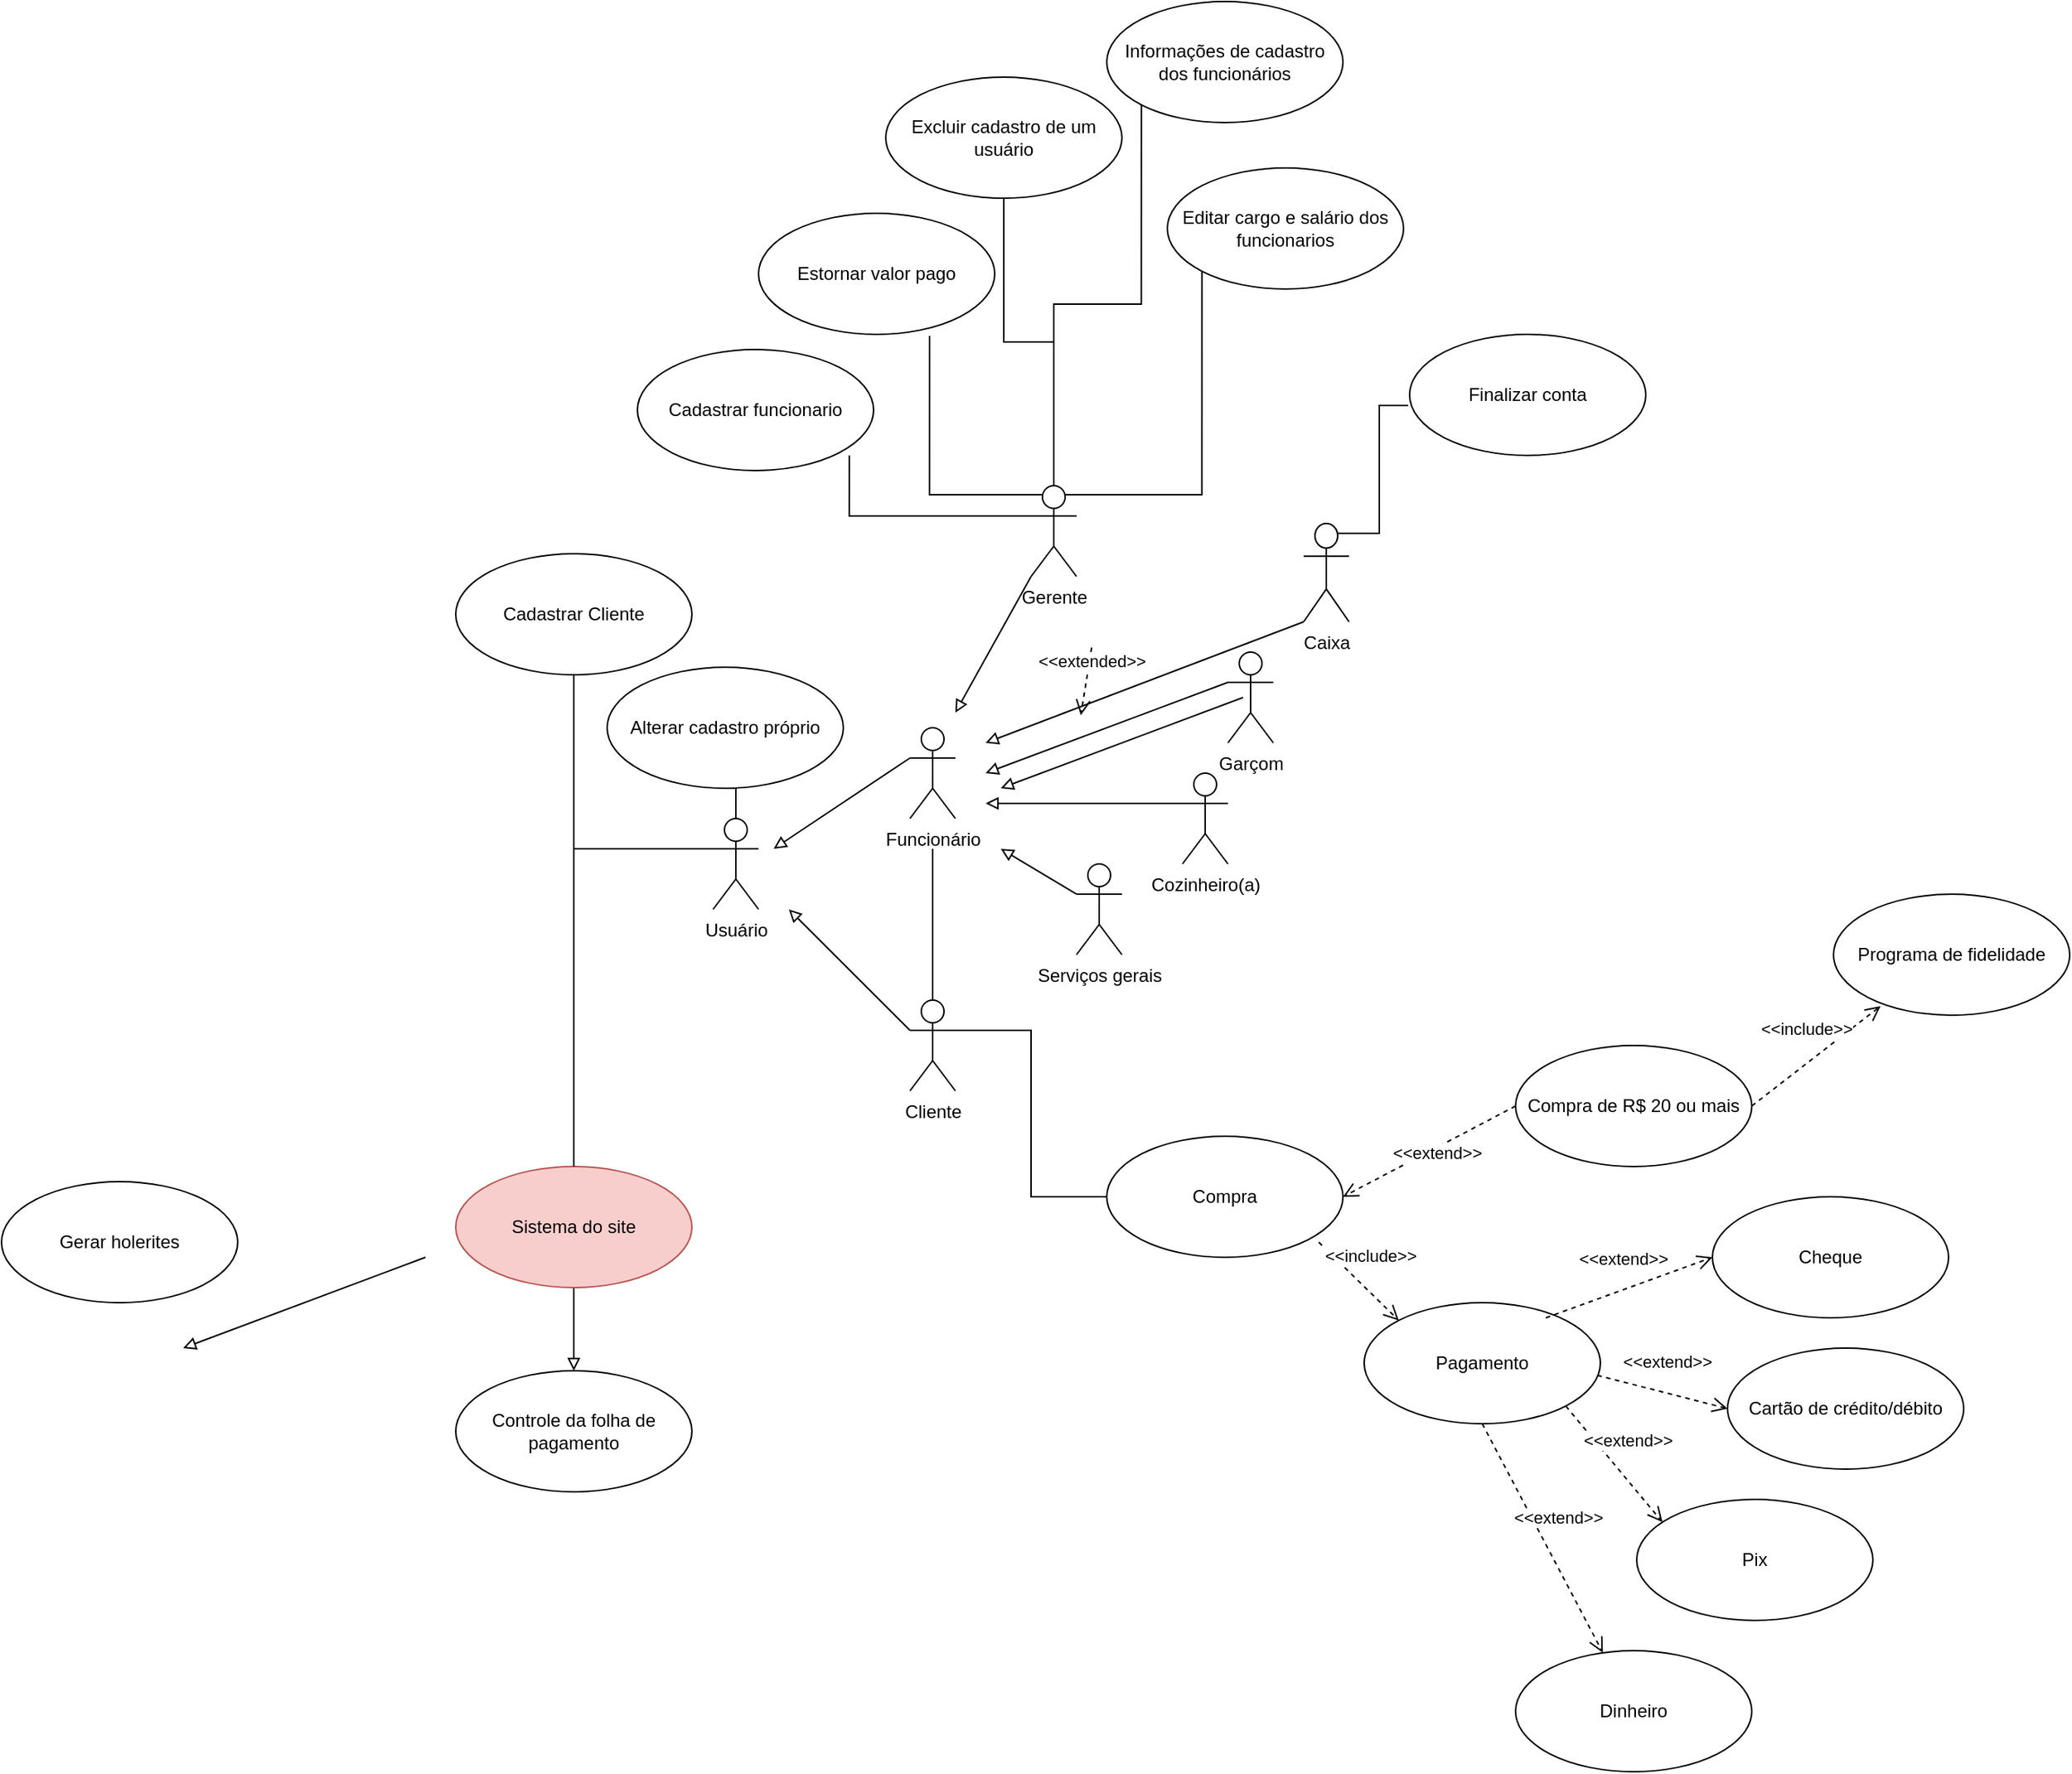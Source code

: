 <mxfile version="14.8.0" type="github">
  <diagram id="FbbW2fQmTggYpI_9AsRe" name="Page-1">
    <mxGraphModel dx="1612" dy="512" grid="1" gridSize="10" guides="1" tooltips="1" connect="1" arrows="1" fold="1" page="1" pageScale="1" pageWidth="827" pageHeight="1169" math="0" shadow="0">
      <root>
        <mxCell id="0" />
        <mxCell id="1" parent="0" />
        <mxCell id="g2Q05PXCTVxbgeH1rCP--51" style="edgeStyle=orthogonalEdgeStyle;rounded=0;orthogonalLoop=1;jettySize=auto;html=1;exitX=0.5;exitY=1;exitDx=0;exitDy=0;entryX=0.5;entryY=0;entryDx=0;entryDy=0;endArrow=block;endFill=0;" edge="1" parent="1" source="t3Jh7l3G9r-InBYetcF1-27" target="g2Q05PXCTVxbgeH1rCP--50">
          <mxGeometry relative="1" as="geometry" />
        </mxCell>
        <mxCell id="t3Jh7l3G9r-InBYetcF1-27" value="Sistema do site" style="ellipse;whiteSpace=wrap;html=1;fillColor=#f8cecc;strokeColor=#b85450;" parent="1" vertex="1">
          <mxGeometry x="10" y="940" width="156" height="80" as="geometry" />
        </mxCell>
        <mxCell id="t3Jh7l3G9r-InBYetcF1-28" value="Funcionário" style="shape=umlActor;verticalLabelPosition=bottom;verticalAlign=top;html=1;outlineConnect=0;" parent="1" vertex="1">
          <mxGeometry x="310" y="650" width="30" height="60" as="geometry" />
        </mxCell>
        <mxCell id="t3Jh7l3G9r-InBYetcF1-36" style="edgeStyle=orthogonalEdgeStyle;rounded=0;jumpSize=11;orthogonalLoop=1;jettySize=auto;html=1;exitX=0.5;exitY=0;exitDx=0;exitDy=0;exitPerimeter=0;fontSize=15;startArrow=none;startFill=0;endArrow=none;endFill=0;startSize=13;" parent="1" source="t3Jh7l3G9r-InBYetcF1-29" edge="1">
          <mxGeometry relative="1" as="geometry">
            <mxPoint x="325" y="730" as="targetPoint" />
          </mxGeometry>
        </mxCell>
        <mxCell id="g2Q05PXCTVxbgeH1rCP--18" style="edgeStyle=orthogonalEdgeStyle;rounded=0;orthogonalLoop=1;jettySize=auto;html=1;exitX=1;exitY=0.333;exitDx=0;exitDy=0;exitPerimeter=0;entryX=0;entryY=0.5;entryDx=0;entryDy=0;endArrow=none;endFill=0;" edge="1" parent="1" source="t3Jh7l3G9r-InBYetcF1-29" target="g2Q05PXCTVxbgeH1rCP--17">
          <mxGeometry relative="1" as="geometry" />
        </mxCell>
        <mxCell id="t3Jh7l3G9r-InBYetcF1-29" value="Cliente" style="shape=umlActor;verticalLabelPosition=bottom;verticalAlign=top;html=1;outlineConnect=0;" parent="1" vertex="1">
          <mxGeometry x="310" y="830" width="30" height="60" as="geometry" />
        </mxCell>
        <mxCell id="g2Q05PXCTVxbgeH1rCP--36" style="edgeStyle=orthogonalEdgeStyle;rounded=0;orthogonalLoop=1;jettySize=auto;html=1;exitX=0;exitY=0.333;exitDx=0;exitDy=0;exitPerimeter=0;entryX=0.5;entryY=1;entryDx=0;entryDy=0;endArrow=none;endFill=0;" edge="1" parent="1" source="t3Jh7l3G9r-InBYetcF1-30" target="g2Q05PXCTVxbgeH1rCP--1">
          <mxGeometry relative="1" as="geometry" />
        </mxCell>
        <mxCell id="g2Q05PXCTVxbgeH1rCP--37" style="edgeStyle=orthogonalEdgeStyle;rounded=0;orthogonalLoop=1;jettySize=auto;html=1;exitX=0;exitY=0.333;exitDx=0;exitDy=0;exitPerimeter=0;entryX=0.5;entryY=0;entryDx=0;entryDy=0;endArrow=none;endFill=0;" edge="1" parent="1" source="t3Jh7l3G9r-InBYetcF1-30" target="t3Jh7l3G9r-InBYetcF1-27">
          <mxGeometry relative="1" as="geometry" />
        </mxCell>
        <mxCell id="g2Q05PXCTVxbgeH1rCP--71" style="edgeStyle=orthogonalEdgeStyle;rounded=0;orthogonalLoop=1;jettySize=auto;html=1;exitX=0.5;exitY=0;exitDx=0;exitDy=0;exitPerimeter=0;endArrow=none;endFill=0;" edge="1" parent="1" source="t3Jh7l3G9r-InBYetcF1-30" target="g2Q05PXCTVxbgeH1rCP--68">
          <mxGeometry relative="1" as="geometry" />
        </mxCell>
        <mxCell id="t3Jh7l3G9r-InBYetcF1-30" value="Usuário" style="shape=umlActor;verticalLabelPosition=bottom;verticalAlign=top;html=1;outlineConnect=0;" parent="1" vertex="1">
          <mxGeometry x="180" y="710" width="30" height="60" as="geometry" />
        </mxCell>
        <mxCell id="t3Jh7l3G9r-InBYetcF1-34" value="" style="endArrow=block;html=1;fontSize=15;startSize=13;exitX=0;exitY=0.333;exitDx=0;exitDy=0;exitPerimeter=0;endFill=0;" parent="1" source="t3Jh7l3G9r-InBYetcF1-28" edge="1">
          <mxGeometry width="50" height="50" relative="1" as="geometry">
            <mxPoint x="190" y="870" as="sourcePoint" />
            <mxPoint x="220" y="730" as="targetPoint" />
          </mxGeometry>
        </mxCell>
        <mxCell id="t3Jh7l3G9r-InBYetcF1-35" value="" style="endArrow=block;html=1;fontSize=15;startSize=13;endFill=0;exitX=0;exitY=0.333;exitDx=0;exitDy=0;exitPerimeter=0;" parent="1" source="t3Jh7l3G9r-InBYetcF1-29" edge="1">
          <mxGeometry width="50" height="50" relative="1" as="geometry">
            <mxPoint x="300" y="800" as="sourcePoint" />
            <mxPoint x="230" y="770" as="targetPoint" />
          </mxGeometry>
        </mxCell>
        <mxCell id="X1c2Ql7IfeiTJdYiRtZE-12" value="&amp;lt;&amp;lt;extended&amp;gt;&amp;gt;" style="html=1;verticalAlign=bottom;endArrow=open;dashed=1;endSize=8;exitX=0.397;exitY=1;exitDx=0;exitDy=0;exitPerimeter=0;entryX=0;entryY=0;entryDx=0;entryDy=0;" parent="1" source="X1c2Ql7IfeiTJdYiRtZE-8" edge="1">
          <mxGeometry x="-0.234" y="3" relative="1" as="geometry">
            <mxPoint x="430" y="597" as="sourcePoint" />
            <mxPoint x="422.846" y="641.716" as="targetPoint" />
            <mxPoint as="offset" />
          </mxGeometry>
        </mxCell>
        <mxCell id="g2Q05PXCTVxbgeH1rCP--1" value="Cadastrar Cliente" style="ellipse;whiteSpace=wrap;html=1;" vertex="1" parent="1">
          <mxGeometry x="10" y="535" width="156" height="80" as="geometry" />
        </mxCell>
        <mxCell id="g2Q05PXCTVxbgeH1rCP--63" style="edgeStyle=orthogonalEdgeStyle;rounded=0;orthogonalLoop=1;jettySize=auto;html=1;exitX=0;exitY=0.333;exitDx=0;exitDy=0;exitPerimeter=0;entryX=0.897;entryY=0.875;entryDx=0;entryDy=0;entryPerimeter=0;endArrow=none;endFill=0;" edge="1" parent="1" source="g2Q05PXCTVxbgeH1rCP--3" target="g2Q05PXCTVxbgeH1rCP--25">
          <mxGeometry relative="1" as="geometry" />
        </mxCell>
        <mxCell id="g2Q05PXCTVxbgeH1rCP--64" style="edgeStyle=orthogonalEdgeStyle;rounded=0;orthogonalLoop=1;jettySize=auto;html=1;exitX=0.25;exitY=0.1;exitDx=0;exitDy=0;exitPerimeter=0;entryX=0.724;entryY=1.013;entryDx=0;entryDy=0;entryPerimeter=0;endArrow=none;endFill=0;" edge="1" parent="1" source="g2Q05PXCTVxbgeH1rCP--3" target="g2Q05PXCTVxbgeH1rCP--44">
          <mxGeometry relative="1" as="geometry" />
        </mxCell>
        <mxCell id="g2Q05PXCTVxbgeH1rCP--65" style="edgeStyle=orthogonalEdgeStyle;rounded=0;orthogonalLoop=1;jettySize=auto;html=1;exitX=0.5;exitY=0;exitDx=0;exitDy=0;exitPerimeter=0;entryX=0.5;entryY=1;entryDx=0;entryDy=0;endArrow=none;endFill=0;" edge="1" parent="1" source="g2Q05PXCTVxbgeH1rCP--3" target="g2Q05PXCTVxbgeH1rCP--48">
          <mxGeometry relative="1" as="geometry" />
        </mxCell>
        <mxCell id="g2Q05PXCTVxbgeH1rCP--66" style="edgeStyle=orthogonalEdgeStyle;rounded=0;orthogonalLoop=1;jettySize=auto;html=1;exitX=0.5;exitY=0;exitDx=0;exitDy=0;exitPerimeter=0;entryX=0;entryY=1;entryDx=0;entryDy=0;endArrow=none;endFill=0;" edge="1" parent="1" source="g2Q05PXCTVxbgeH1rCP--3" target="g2Q05PXCTVxbgeH1rCP--60">
          <mxGeometry relative="1" as="geometry" />
        </mxCell>
        <mxCell id="g2Q05PXCTVxbgeH1rCP--67" style="edgeStyle=orthogonalEdgeStyle;rounded=0;orthogonalLoop=1;jettySize=auto;html=1;exitX=0.75;exitY=0.1;exitDx=0;exitDy=0;exitPerimeter=0;entryX=0;entryY=1;entryDx=0;entryDy=0;endArrow=none;endFill=0;" edge="1" parent="1" source="g2Q05PXCTVxbgeH1rCP--3" target="g2Q05PXCTVxbgeH1rCP--62">
          <mxGeometry relative="1" as="geometry" />
        </mxCell>
        <mxCell id="g2Q05PXCTVxbgeH1rCP--3" value="Gerente&lt;br&gt;" style="shape=umlActor;verticalLabelPosition=bottom;verticalAlign=top;html=1;outlineConnect=0;" vertex="1" parent="1">
          <mxGeometry x="390" y="490" width="30" height="60" as="geometry" />
        </mxCell>
        <mxCell id="g2Q05PXCTVxbgeH1rCP--28" style="edgeStyle=orthogonalEdgeStyle;rounded=0;orthogonalLoop=1;jettySize=auto;html=1;exitX=0.75;exitY=0.1;exitDx=0;exitDy=0;exitPerimeter=0;entryX=-0.006;entryY=0.588;entryDx=0;entryDy=0;entryPerimeter=0;endArrow=none;endFill=0;" edge="1" parent="1" source="g2Q05PXCTVxbgeH1rCP--4" target="g2Q05PXCTVxbgeH1rCP--27">
          <mxGeometry relative="1" as="geometry" />
        </mxCell>
        <mxCell id="g2Q05PXCTVxbgeH1rCP--4" value="Caixa" style="shape=umlActor;verticalLabelPosition=bottom;verticalAlign=top;html=1;outlineConnect=0;" vertex="1" parent="1">
          <mxGeometry x="570" y="515" width="30" height="65" as="geometry" />
        </mxCell>
        <mxCell id="g2Q05PXCTVxbgeH1rCP--5" value="Garçom&lt;br&gt;" style="shape=umlActor;verticalLabelPosition=bottom;verticalAlign=top;html=1;outlineConnect=0;" vertex="1" parent="1">
          <mxGeometry x="520" y="600" width="30" height="60" as="geometry" />
        </mxCell>
        <mxCell id="g2Q05PXCTVxbgeH1rCP--7" value="Cozinheiro(a)" style="shape=umlActor;verticalLabelPosition=bottom;verticalAlign=top;html=1;outlineConnect=0;" vertex="1" parent="1">
          <mxGeometry x="490" y="680" width="30" height="60" as="geometry" />
        </mxCell>
        <mxCell id="g2Q05PXCTVxbgeH1rCP--8" value="Serviços gerais&lt;br&gt;" style="shape=umlActor;verticalLabelPosition=bottom;verticalAlign=top;html=1;outlineConnect=0;" vertex="1" parent="1">
          <mxGeometry x="420" y="740" width="30" height="60" as="geometry" />
        </mxCell>
        <mxCell id="g2Q05PXCTVxbgeH1rCP--10" value="" style="endArrow=block;html=1;fontSize=15;startSize=13;exitX=0;exitY=1;exitDx=0;exitDy=0;exitPerimeter=0;endFill=0;" edge="1" parent="1" source="g2Q05PXCTVxbgeH1rCP--3">
          <mxGeometry width="50" height="50" relative="1" as="geometry">
            <mxPoint x="320" y="680" as="sourcePoint" />
            <mxPoint x="340" y="640" as="targetPoint" />
          </mxGeometry>
        </mxCell>
        <mxCell id="g2Q05PXCTVxbgeH1rCP--11" value="" style="endArrow=block;html=1;fontSize=15;startSize=13;exitX=0;exitY=1;exitDx=0;exitDy=0;exitPerimeter=0;endFill=0;" edge="1" parent="1" source="g2Q05PXCTVxbgeH1rCP--4">
          <mxGeometry width="50" height="50" relative="1" as="geometry">
            <mxPoint x="414" y="620" as="sourcePoint" />
            <mxPoint x="360" y="660" as="targetPoint" />
          </mxGeometry>
        </mxCell>
        <mxCell id="g2Q05PXCTVxbgeH1rCP--12" value="" style="endArrow=block;html=1;fontSize=15;startSize=13;exitX=0;exitY=0.333;exitDx=0;exitDy=0;exitPerimeter=0;endFill=0;" edge="1" parent="1" source="g2Q05PXCTVxbgeH1rCP--5">
          <mxGeometry width="50" height="50" relative="1" as="geometry">
            <mxPoint x="410" y="570" as="sourcePoint" />
            <mxPoint x="360" y="680" as="targetPoint" />
          </mxGeometry>
        </mxCell>
        <mxCell id="g2Q05PXCTVxbgeH1rCP--13" value="" style="endArrow=block;html=1;fontSize=15;startSize=13;exitX=0;exitY=0.333;exitDx=0;exitDy=0;exitPerimeter=0;endFill=0;" edge="1" parent="1" source="g2Q05PXCTVxbgeH1rCP--7">
          <mxGeometry width="50" height="50" relative="1" as="geometry">
            <mxPoint x="420" y="580" as="sourcePoint" />
            <mxPoint x="360" y="700" as="targetPoint" />
          </mxGeometry>
        </mxCell>
        <mxCell id="g2Q05PXCTVxbgeH1rCP--14" value="" style="endArrow=block;html=1;fontSize=15;startSize=13;exitX=0;exitY=0.333;exitDx=0;exitDy=0;exitPerimeter=0;endFill=0;" edge="1" parent="1" source="g2Q05PXCTVxbgeH1rCP--8">
          <mxGeometry width="50" height="50" relative="1" as="geometry">
            <mxPoint x="430" y="590" as="sourcePoint" />
            <mxPoint x="370" y="730" as="targetPoint" />
          </mxGeometry>
        </mxCell>
        <mxCell id="g2Q05PXCTVxbgeH1rCP--17" value="Compra" style="ellipse;whiteSpace=wrap;html=1;" vertex="1" parent="1">
          <mxGeometry x="440" y="920" width="156" height="80" as="geometry" />
        </mxCell>
        <mxCell id="g2Q05PXCTVxbgeH1rCP--20" value="&amp;lt;&amp;lt;extend&amp;gt;&amp;gt;" style="html=1;verticalAlign=bottom;endArrow=open;dashed=1;endSize=8;exitX=0;exitY=0.5;exitDx=0;exitDy=0;entryX=1;entryY=0.5;entryDx=0;entryDy=0;" edge="1" parent="1" source="g2Q05PXCTVxbgeH1rCP--22" target="g2Q05PXCTVxbgeH1rCP--17">
          <mxGeometry y="11" relative="1" as="geometry">
            <mxPoint x="690" y="899.5" as="sourcePoint" />
            <mxPoint x="610" y="899.5" as="targetPoint" />
            <mxPoint as="offset" />
          </mxGeometry>
        </mxCell>
        <mxCell id="g2Q05PXCTVxbgeH1rCP--21" value="Programa de fidelidade" style="ellipse;whiteSpace=wrap;html=1;" vertex="1" parent="1">
          <mxGeometry x="920" y="760" width="156" height="80" as="geometry" />
        </mxCell>
        <mxCell id="g2Q05PXCTVxbgeH1rCP--22" value="Compra de R$ 20 ou mais" style="ellipse;whiteSpace=wrap;html=1;" vertex="1" parent="1">
          <mxGeometry x="710" y="860" width="156" height="80" as="geometry" />
        </mxCell>
        <mxCell id="g2Q05PXCTVxbgeH1rCP--23" value="&amp;lt;&amp;lt;include&amp;gt;&amp;gt;" style="html=1;verticalAlign=bottom;endArrow=open;dashed=1;endSize=8;exitX=1;exitY=0.5;exitDx=0;exitDy=0;entryX=0.199;entryY=0.925;entryDx=0;entryDy=0;entryPerimeter=0;" edge="1" parent="1" source="g2Q05PXCTVxbgeH1rCP--22" target="g2Q05PXCTVxbgeH1rCP--21">
          <mxGeometry y="11" relative="1" as="geometry">
            <mxPoint x="1017" y="950" as="sourcePoint" />
            <mxPoint x="980" y="970" as="targetPoint" />
            <mxPoint as="offset" />
          </mxGeometry>
        </mxCell>
        <mxCell id="g2Q05PXCTVxbgeH1rCP--25" value="Cadastrar funcionario" style="ellipse;whiteSpace=wrap;html=1;" vertex="1" parent="1">
          <mxGeometry x="130" y="400" width="156" height="80" as="geometry" />
        </mxCell>
        <mxCell id="g2Q05PXCTVxbgeH1rCP--27" value="Finalizar conta" style="ellipse;whiteSpace=wrap;html=1;" vertex="1" parent="1">
          <mxGeometry x="640" y="390" width="156" height="80" as="geometry" />
        </mxCell>
        <mxCell id="g2Q05PXCTVxbgeH1rCP--29" value="Pagamento" style="ellipse;whiteSpace=wrap;html=1;" vertex="1" parent="1">
          <mxGeometry x="610" y="1030" width="156" height="80" as="geometry" />
        </mxCell>
        <mxCell id="g2Q05PXCTVxbgeH1rCP--31" value="" style="endArrow=block;html=1;fontSize=15;startSize=13;exitX=0;exitY=0.333;exitDx=0;exitDy=0;exitPerimeter=0;endFill=0;" edge="1" parent="1">
          <mxGeometry width="50" height="50" relative="1" as="geometry">
            <mxPoint x="530" y="630" as="sourcePoint" />
            <mxPoint x="370" y="690" as="targetPoint" />
          </mxGeometry>
        </mxCell>
        <mxCell id="g2Q05PXCTVxbgeH1rCP--32" value="&amp;lt;&amp;lt;include&amp;gt;&amp;gt;" style="html=1;verticalAlign=bottom;endArrow=open;dashed=1;endSize=8;entryX=0;entryY=0;entryDx=0;entryDy=0;" edge="1" parent="1" target="g2Q05PXCTVxbgeH1rCP--29">
          <mxGeometry y="11" relative="1" as="geometry">
            <mxPoint x="580" y="990" as="sourcePoint" />
            <mxPoint x="510" y="1040" as="targetPoint" />
            <mxPoint as="offset" />
          </mxGeometry>
        </mxCell>
        <mxCell id="g2Q05PXCTVxbgeH1rCP--34" value="Cheque" style="ellipse;whiteSpace=wrap;html=1;" vertex="1" parent="1">
          <mxGeometry x="840" y="960" width="156" height="80" as="geometry" />
        </mxCell>
        <mxCell id="g2Q05PXCTVxbgeH1rCP--35" value="&amp;lt;&amp;lt;extend&amp;gt;&amp;gt;" style="html=1;verticalAlign=bottom;endArrow=open;dashed=1;endSize=8;exitX=0.769;exitY=0.125;exitDx=0;exitDy=0;entryX=0;entryY=0.5;entryDx=0;entryDy=0;exitPerimeter=0;" edge="1" parent="1" source="g2Q05PXCTVxbgeH1rCP--29" target="g2Q05PXCTVxbgeH1rCP--34">
          <mxGeometry y="11" relative="1" as="geometry">
            <mxPoint x="720" y="1010" as="sourcePoint" />
            <mxPoint x="410" y="1060" as="targetPoint" />
            <mxPoint as="offset" />
          </mxGeometry>
        </mxCell>
        <mxCell id="g2Q05PXCTVxbgeH1rCP--38" value="Cartão de crédito/débito" style="ellipse;whiteSpace=wrap;html=1;" vertex="1" parent="1">
          <mxGeometry x="850" y="1060" width="156" height="80" as="geometry" />
        </mxCell>
        <mxCell id="g2Q05PXCTVxbgeH1rCP--39" value="&amp;lt;&amp;lt;extend&amp;gt;&amp;gt;" style="html=1;verticalAlign=bottom;endArrow=open;dashed=1;endSize=8;exitX=0.987;exitY=0.6;exitDx=0;exitDy=0;entryX=0;entryY=0.5;entryDx=0;entryDy=0;exitPerimeter=0;" edge="1" parent="1" source="g2Q05PXCTVxbgeH1rCP--29" target="g2Q05PXCTVxbgeH1rCP--38">
          <mxGeometry y="11" relative="1" as="geometry">
            <mxPoint x="809.964" y="1100" as="sourcePoint" />
            <mxPoint x="920" y="1060" as="targetPoint" />
            <mxPoint as="offset" />
          </mxGeometry>
        </mxCell>
        <mxCell id="g2Q05PXCTVxbgeH1rCP--40" value="Pix" style="ellipse;whiteSpace=wrap;html=1;" vertex="1" parent="1">
          <mxGeometry x="790" y="1160" width="156" height="80" as="geometry" />
        </mxCell>
        <mxCell id="g2Q05PXCTVxbgeH1rCP--41" value="Dinheiro" style="ellipse;whiteSpace=wrap;html=1;" vertex="1" parent="1">
          <mxGeometry x="710" y="1260" width="156" height="80" as="geometry" />
        </mxCell>
        <mxCell id="g2Q05PXCTVxbgeH1rCP--42" value="&amp;lt;&amp;lt;extend&amp;gt;&amp;gt;" style="html=1;verticalAlign=bottom;endArrow=open;dashed=1;endSize=8;exitX=1;exitY=1;exitDx=0;exitDy=0;entryX=0.109;entryY=0.188;entryDx=0;entryDy=0;entryPerimeter=0;" edge="1" parent="1" source="g2Q05PXCTVxbgeH1rCP--29" target="g2Q05PXCTVxbgeH1rCP--40">
          <mxGeometry y="11" relative="1" as="geometry">
            <mxPoint x="773.972" y="1088" as="sourcePoint" />
            <mxPoint x="860" y="1110" as="targetPoint" />
            <mxPoint as="offset" />
          </mxGeometry>
        </mxCell>
        <mxCell id="g2Q05PXCTVxbgeH1rCP--43" value="&amp;lt;&amp;lt;extend&amp;gt;&amp;gt;" style="html=1;verticalAlign=bottom;endArrow=open;dashed=1;endSize=8;exitX=0.5;exitY=1;exitDx=0;exitDy=0;" edge="1" parent="1" source="g2Q05PXCTVxbgeH1rCP--29" target="g2Q05PXCTVxbgeH1rCP--41">
          <mxGeometry y="11" relative="1" as="geometry">
            <mxPoint x="783.972" y="1098" as="sourcePoint" />
            <mxPoint x="870" y="1120" as="targetPoint" />
            <mxPoint as="offset" />
          </mxGeometry>
        </mxCell>
        <mxCell id="g2Q05PXCTVxbgeH1rCP--44" value="Estornar valor pago" style="ellipse;whiteSpace=wrap;html=1;" vertex="1" parent="1">
          <mxGeometry x="210" y="310" width="156" height="80" as="geometry" />
        </mxCell>
        <mxCell id="g2Q05PXCTVxbgeH1rCP--48" value="Excluir cadastro de um usuário" style="ellipse;whiteSpace=wrap;html=1;" vertex="1" parent="1">
          <mxGeometry x="294" y="220" width="156" height="80" as="geometry" />
        </mxCell>
        <mxCell id="g2Q05PXCTVxbgeH1rCP--50" value="Controle da folha de pagamento" style="ellipse;whiteSpace=wrap;html=1;" vertex="1" parent="1">
          <mxGeometry x="10" y="1075" width="156" height="80" as="geometry" />
        </mxCell>
        <mxCell id="g2Q05PXCTVxbgeH1rCP--53" value="Gerar holerites" style="ellipse;whiteSpace=wrap;html=1;" vertex="1" parent="1">
          <mxGeometry x="-290" y="950" width="156" height="80" as="geometry" />
        </mxCell>
        <mxCell id="g2Q05PXCTVxbgeH1rCP--60" value="Informações de cadastro dos funcionários" style="ellipse;whiteSpace=wrap;html=1;" vertex="1" parent="1">
          <mxGeometry x="440" y="170" width="156" height="80" as="geometry" />
        </mxCell>
        <mxCell id="g2Q05PXCTVxbgeH1rCP--62" value="Editar cargo e salário dos funcionarios" style="ellipse;whiteSpace=wrap;html=1;" vertex="1" parent="1">
          <mxGeometry x="480" y="280" width="156" height="80" as="geometry" />
        </mxCell>
        <mxCell id="g2Q05PXCTVxbgeH1rCP--68" value="Alterar cadastro próprio" style="ellipse;whiteSpace=wrap;html=1;" vertex="1" parent="1">
          <mxGeometry x="110" y="610" width="156" height="80" as="geometry" />
        </mxCell>
        <mxCell id="g2Q05PXCTVxbgeH1rCP--72" value="" style="endArrow=block;html=1;fontSize=15;startSize=13;exitX=0;exitY=0.333;exitDx=0;exitDy=0;exitPerimeter=0;endFill=0;" edge="1" parent="1">
          <mxGeometry width="50" height="50" relative="1" as="geometry">
            <mxPoint x="-10" y="1000" as="sourcePoint" />
            <mxPoint x="-170" y="1060" as="targetPoint" />
          </mxGeometry>
        </mxCell>
      </root>
    </mxGraphModel>
  </diagram>
</mxfile>
